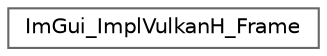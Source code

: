 digraph "Graphical Class Hierarchy"
{
 // LATEX_PDF_SIZE
  bgcolor="transparent";
  edge [fontname=Helvetica,fontsize=10,labelfontname=Helvetica,labelfontsize=10];
  node [fontname=Helvetica,fontsize=10,shape=box,height=0.2,width=0.4];
  rankdir="LR";
  Node0 [id="Node000000",label="ImGui_ImplVulkanH_Frame",height=0.2,width=0.4,color="grey40", fillcolor="white", style="filled",URL="$d6/df7/struct_im_gui___impl_vulkan_h___frame.html",tooltip=" "];
}
